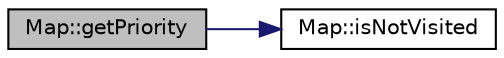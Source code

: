 digraph "Map::getPriority"
{
 // LATEX_PDF_SIZE
  edge [fontname="Helvetica",fontsize="10",labelfontname="Helvetica",labelfontsize="10"];
  node [fontname="Helvetica",fontsize="10",shape=record];
  rankdir="LR";
  Node1 [label="Map::getPriority",height=0.2,width=0.4,color="black", fillcolor="grey75", style="filled", fontcolor="black",tooltip=" "];
  Node1 -> Node2 [color="midnightblue",fontsize="10",style="solid",fontname="Helvetica"];
  Node2 [label="Map::isNotVisited",height=0.2,width=0.4,color="black", fillcolor="white", style="filled",URL="$classMap.html#a3c6cfb227c3868f363e483e7e28e87ff",tooltip=" "];
}
